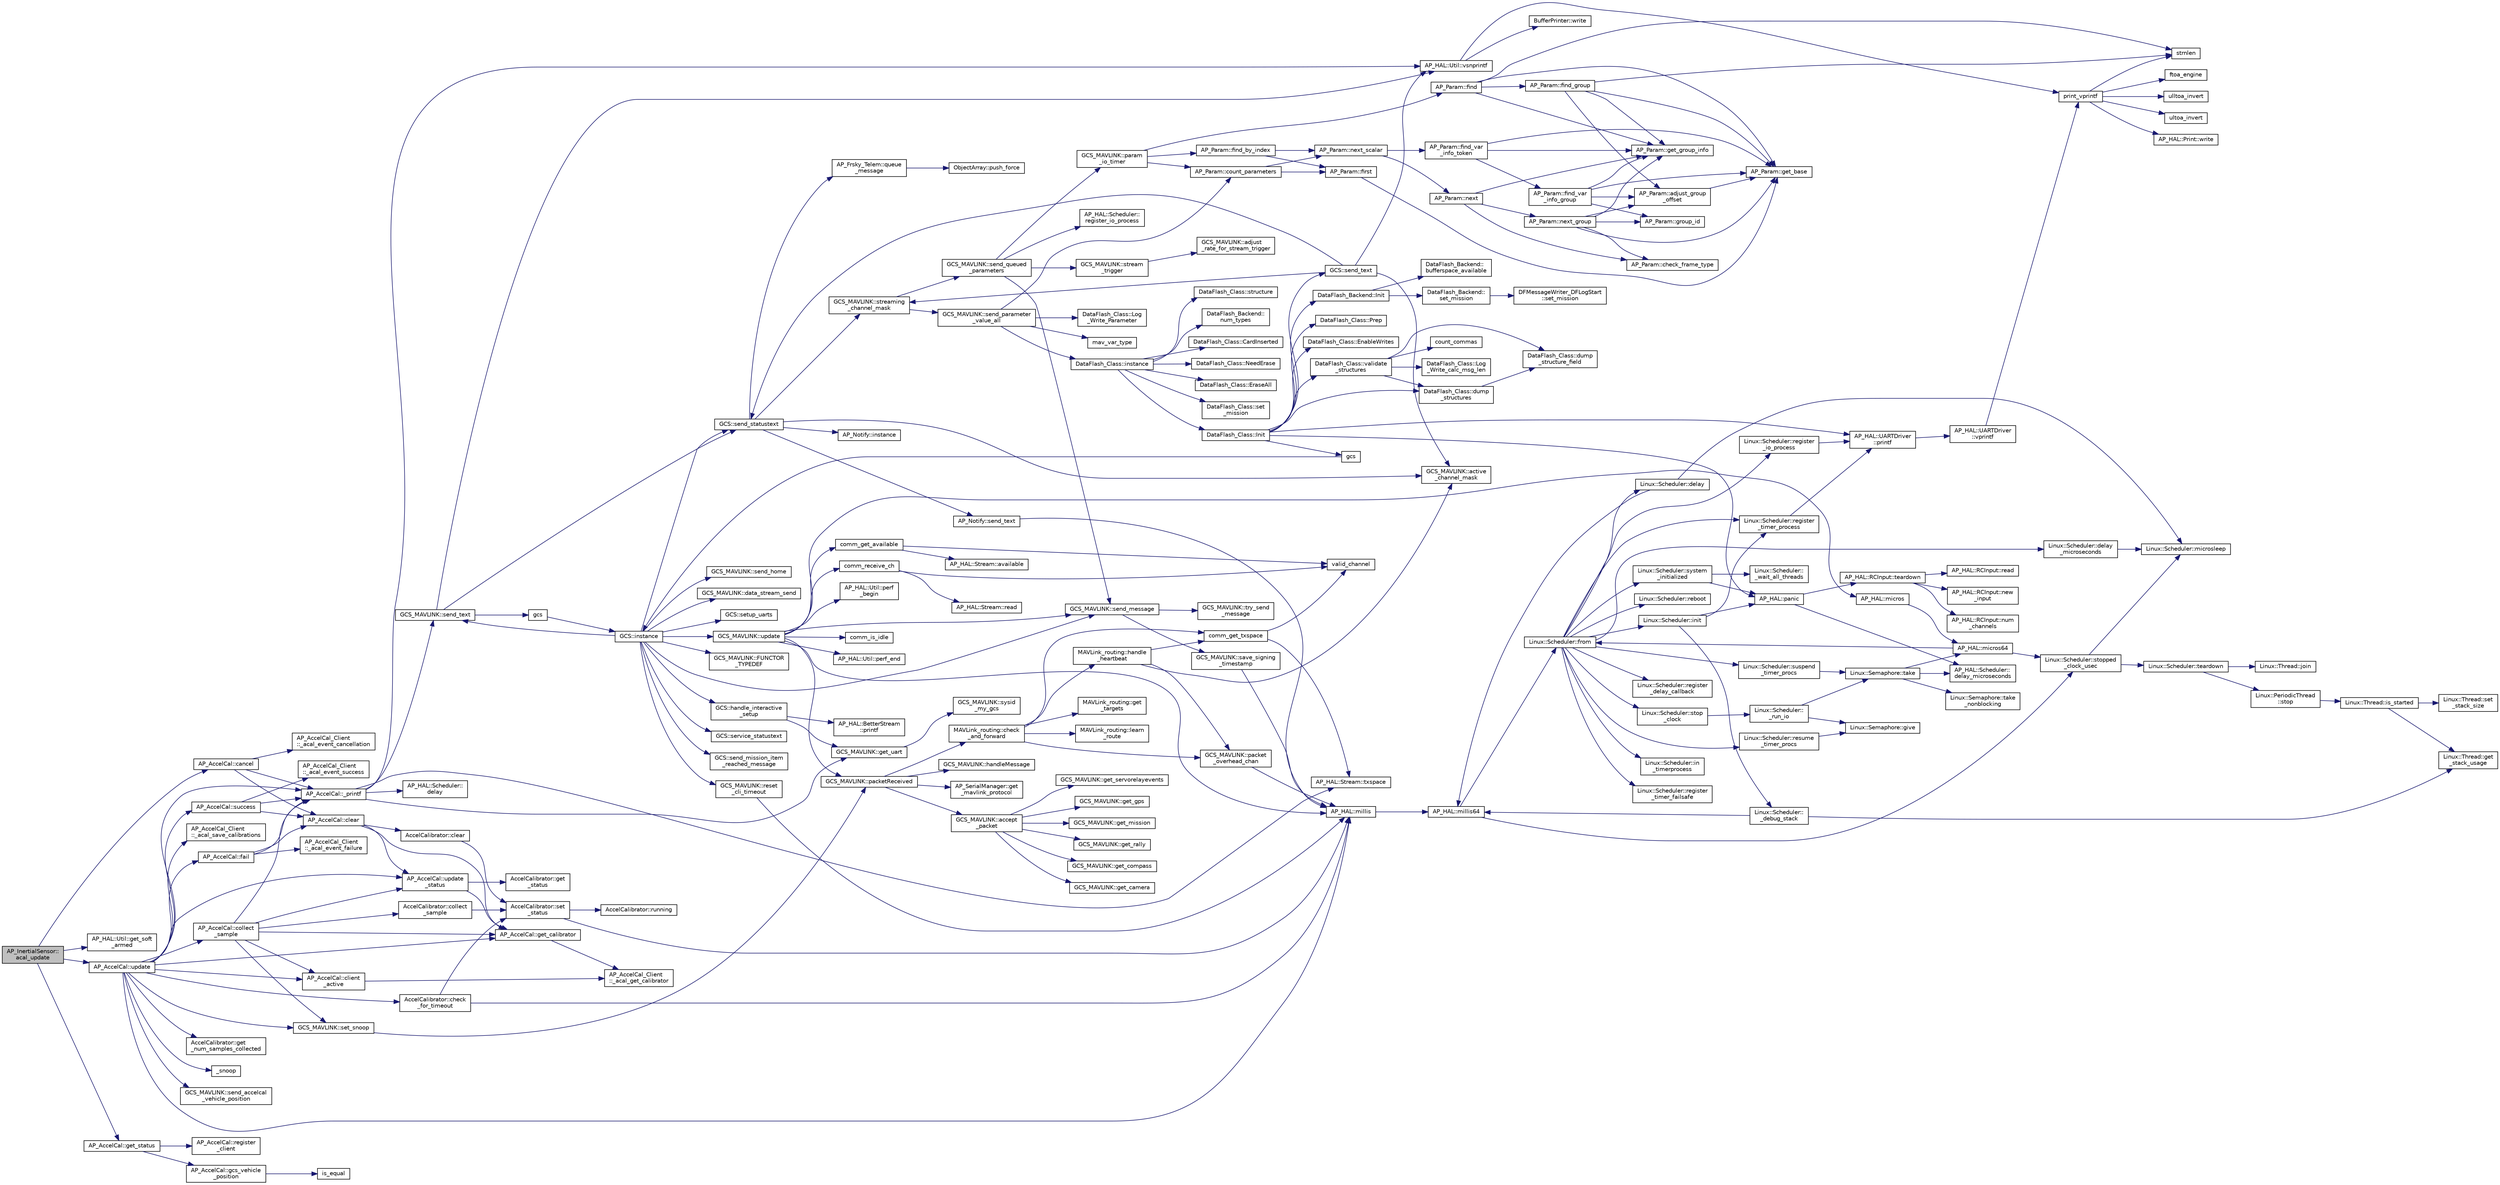 digraph "AP_InertialSensor::acal_update"
{
 // INTERACTIVE_SVG=YES
  edge [fontname="Helvetica",fontsize="10",labelfontname="Helvetica",labelfontsize="10"];
  node [fontname="Helvetica",fontsize="10",shape=record];
  rankdir="LR";
  Node1 [label="AP_InertialSensor::\lacal_update",height=0.2,width=0.4,color="black", fillcolor="grey75", style="filled", fontcolor="black"];
  Node1 -> Node2 [color="midnightblue",fontsize="10",style="solid",fontname="Helvetica"];
  Node2 [label="AP_AccelCal::update",height=0.2,width=0.4,color="black", fillcolor="white", style="filled",URL="$classAP__AccelCal.html#a5a2c8a471866eff24b340cc9680f9868"];
  Node2 -> Node3 [color="midnightblue",fontsize="10",style="solid",fontname="Helvetica"];
  Node3 [label="AP_AccelCal::get_calibrator",height=0.2,width=0.4,color="black", fillcolor="white", style="filled",URL="$classAP__AccelCal.html#a3d844233f1ba807c5ed5fa95abb2d394"];
  Node3 -> Node4 [color="midnightblue",fontsize="10",style="solid",fontname="Helvetica"];
  Node4 [label="AP_AccelCal_Client\l::_acal_get_calibrator",height=0.2,width=0.4,color="black", fillcolor="white", style="filled",URL="$classAP__AccelCal__Client.html#ae90eab629365c0477e907d58fb4e5c2f"];
  Node2 -> Node5 [color="midnightblue",fontsize="10",style="solid",fontname="Helvetica"];
  Node5 [label="AP_AccelCal::update\l_status",height=0.2,width=0.4,color="black", fillcolor="white", style="filled",URL="$classAP__AccelCal.html#a2e2fdf5d34de28bf428d223b69a6eb23"];
  Node5 -> Node3 [color="midnightblue",fontsize="10",style="solid",fontname="Helvetica"];
  Node5 -> Node6 [color="midnightblue",fontsize="10",style="solid",fontname="Helvetica"];
  Node6 [label="AccelCalibrator::get\l_status",height=0.2,width=0.4,color="black", fillcolor="white", style="filled",URL="$classAccelCalibrator.html#afc7c6fd5f0ab24471373a03995588e70"];
  Node2 -> Node7 [color="midnightblue",fontsize="10",style="solid",fontname="Helvetica"];
  Node7 [label="AP_AccelCal::fail",height=0.2,width=0.4,color="black", fillcolor="white", style="filled",URL="$classAP__AccelCal.html#a9094298479f444bac854a5720b157cd8"];
  Node7 -> Node8 [color="midnightblue",fontsize="10",style="solid",fontname="Helvetica"];
  Node8 [label="AP_AccelCal::_printf",height=0.2,width=0.4,color="black", fillcolor="white", style="filled",URL="$classAP__AccelCal.html#abe59da874832ef2d6a025a3975fb735c"];
  Node8 -> Node9 [color="midnightblue",fontsize="10",style="solid",fontname="Helvetica"];
  Node9 [label="AP_HAL::Util::vsnprintf",height=0.2,width=0.4,color="black", fillcolor="white", style="filled",URL="$classAP__HAL_1_1Util.html#ac57ef0a9815cd597ad5cab5d6c31c6c8"];
  Node9 -> Node10 [color="midnightblue",fontsize="10",style="solid",fontname="Helvetica"];
  Node10 [label="print_vprintf",height=0.2,width=0.4,color="black", fillcolor="white", style="filled",URL="$print__vprintf_8cpp.html#a1534eaeab54696df96975b56d9f49212"];
  Node10 -> Node11 [color="midnightblue",fontsize="10",style="solid",fontname="Helvetica"];
  Node11 [label="AP_HAL::Print::write",height=0.2,width=0.4,color="black", fillcolor="white", style="filled",URL="$classAP__HAL_1_1Print.html#acc65391952a43334f8f5c9bef341f501"];
  Node10 -> Node12 [color="midnightblue",fontsize="10",style="solid",fontname="Helvetica"];
  Node12 [label="ftoa_engine",height=0.2,width=0.4,color="black", fillcolor="white", style="filled",URL="$ftoa__engine_8cpp.html#a1c28234da8f20b43c85890d4bb452947"];
  Node10 -> Node13 [color="midnightblue",fontsize="10",style="solid",fontname="Helvetica"];
  Node13 [label="strnlen",height=0.2,width=0.4,color="black", fillcolor="white", style="filled",URL="$replace_8cpp.html#a880bcc7b85a09e6254691bebd5344b51"];
  Node10 -> Node14 [color="midnightblue",fontsize="10",style="solid",fontname="Helvetica"];
  Node14 [label="ulltoa_invert",height=0.2,width=0.4,color="black", fillcolor="white", style="filled",URL="$utoa__invert_8cpp.html#a34926f552460b47c414ec4d83b32815c"];
  Node10 -> Node15 [color="midnightblue",fontsize="10",style="solid",fontname="Helvetica"];
  Node15 [label="ultoa_invert",height=0.2,width=0.4,color="black", fillcolor="white", style="filled",URL="$utoa__invert_8cpp.html#a5d99bba8e697c1e11da489d88fca8559"];
  Node9 -> Node16 [color="midnightblue",fontsize="10",style="solid",fontname="Helvetica"];
  Node16 [label="BufferPrinter::write",height=0.2,width=0.4,color="black", fillcolor="white", style="filled",URL="$classBufferPrinter.html#a0b98d7f59a6591097d2011d68359b8a0"];
  Node8 -> Node17 [color="midnightblue",fontsize="10",style="solid",fontname="Helvetica"];
  Node17 [label="GCS_MAVLINK::get_uart",height=0.2,width=0.4,color="black", fillcolor="white", style="filled",URL="$structGCS__MAVLINK.html#a3f9b42c24244e69cae430155c4fe1255"];
  Node17 -> Node18 [color="midnightblue",fontsize="10",style="solid",fontname="Helvetica"];
  Node18 [label="GCS_MAVLINK::sysid\l_my_gcs",height=0.2,width=0.4,color="black", fillcolor="white", style="filled",URL="$structGCS__MAVLINK.html#a5ad53d67eacf2e9ed33533b7874f34b7"];
  Node8 -> Node19 [color="midnightblue",fontsize="10",style="solid",fontname="Helvetica"];
  Node19 [label="AP_HAL::Stream::txspace",height=0.2,width=0.4,color="black", fillcolor="white", style="filled",URL="$classAP__HAL_1_1Stream.html#a1768308e013072eb91ecf0ccdc171da6"];
  Node8 -> Node20 [color="midnightblue",fontsize="10",style="solid",fontname="Helvetica"];
  Node20 [label="AP_HAL::Scheduler::\ldelay",height=0.2,width=0.4,color="black", fillcolor="white", style="filled",URL="$classAP__HAL_1_1Scheduler.html#ab3175e2e6223ccfe82f957e41cc12b26"];
  Node8 -> Node21 [color="midnightblue",fontsize="10",style="solid",fontname="Helvetica"];
  Node21 [label="GCS_MAVLINK::send_text",height=0.2,width=0.4,color="black", fillcolor="white", style="filled",URL="$structGCS__MAVLINK.html#a4a140f70e82bd456931afdfe045d610b"];
  Node21 -> Node9 [color="midnightblue",fontsize="10",style="solid",fontname="Helvetica"];
  Node21 -> Node22 [color="midnightblue",fontsize="10",style="solid",fontname="Helvetica"];
  Node22 [label="gcs",height=0.2,width=0.4,color="black", fillcolor="white", style="filled",URL="$GCS__Common_8cpp.html#a1d3cc361b864ddf64a44c12ab3bd044e"];
  Node22 -> Node23 [color="midnightblue",fontsize="10",style="solid",fontname="Helvetica"];
  Node23 [label="GCS::instance",height=0.2,width=0.4,color="black", fillcolor="white", style="filled",URL="$classGCS.html#ae4cc34bdfabd2de4587d3553e6b4582d"];
  Node23 -> Node21 [color="midnightblue",fontsize="10",style="solid",fontname="Helvetica"];
  Node23 -> Node24 [color="midnightblue",fontsize="10",style="solid",fontname="Helvetica"];
  Node24 [label="GCS::send_statustext",height=0.2,width=0.4,color="black", fillcolor="white", style="filled",URL="$classGCS.html#a313e604179053ea42415b1c9289f13cd"];
  Node24 -> Node25 [color="midnightblue",fontsize="10",style="solid",fontname="Helvetica"];
  Node25 [label="AP_Frsky_Telem::queue\l_message",height=0.2,width=0.4,color="black", fillcolor="white", style="filled",URL="$classAP__Frsky__Telem.html#aef21b9f33af863589feda48a23877380"];
  Node25 -> Node26 [color="midnightblue",fontsize="10",style="solid",fontname="Helvetica"];
  Node26 [label="ObjectArray::push_force",height=0.2,width=0.4,color="black", fillcolor="white", style="filled",URL="$classObjectArray.html#aec1630ad862991767b30ae80a71a26ea"];
  Node24 -> Node27 [color="midnightblue",fontsize="10",style="solid",fontname="Helvetica"];
  Node27 [label="GCS_MAVLINK::active\l_channel_mask",height=0.2,width=0.4,color="black", fillcolor="white", style="filled",URL="$structGCS__MAVLINK.html#acad5b4ab40c7b7486392f07193ce4190"];
  Node24 -> Node28 [color="midnightblue",fontsize="10",style="solid",fontname="Helvetica"];
  Node28 [label="GCS_MAVLINK::streaming\l_channel_mask",height=0.2,width=0.4,color="black", fillcolor="white", style="filled",URL="$structGCS__MAVLINK.html#af948c4a65f98679941885e2c7cc12ac5"];
  Node28 -> Node29 [color="midnightblue",fontsize="10",style="solid",fontname="Helvetica"];
  Node29 [label="GCS_MAVLINK::send_parameter\l_value_all",height=0.2,width=0.4,color="black", fillcolor="white", style="filled",URL="$structGCS__MAVLINK.html#a1b0f7429c8fb152e17cd5fc0ff0d9267"];
  Node29 -> Node30 [color="midnightblue",fontsize="10",style="solid",fontname="Helvetica"];
  Node30 [label="mav_var_type",height=0.2,width=0.4,color="black", fillcolor="white", style="filled",URL="$GCS__MAVLink_8cpp.html#a4952a82a239f8f856c59724eb66847a2"];
  Node29 -> Node31 [color="midnightblue",fontsize="10",style="solid",fontname="Helvetica"];
  Node31 [label="AP_Param::count_parameters",height=0.2,width=0.4,color="black", fillcolor="white", style="filled",URL="$classAP__Param.html#a0819a26c7b80edb7a245036d1303cc75"];
  Node31 -> Node32 [color="midnightblue",fontsize="10",style="solid",fontname="Helvetica"];
  Node32 [label="AP_Param::first",height=0.2,width=0.4,color="black", fillcolor="white", style="filled",URL="$classAP__Param.html#adc0c44f152f0e3cbb12703b2a58d8f6b"];
  Node32 -> Node33 [color="midnightblue",fontsize="10",style="solid",fontname="Helvetica"];
  Node33 [label="AP_Param::get_base",height=0.2,width=0.4,color="black", fillcolor="white", style="filled",URL="$classAP__Param.html#a1dcc7820ea51e29cfb762387a9212818"];
  Node31 -> Node34 [color="midnightblue",fontsize="10",style="solid",fontname="Helvetica"];
  Node34 [label="AP_Param::next_scalar",height=0.2,width=0.4,color="black", fillcolor="white", style="filled",URL="$classAP__Param.html#a8cf8477edefdb6a0b2173d8229894173"];
  Node34 -> Node35 [color="midnightblue",fontsize="10",style="solid",fontname="Helvetica"];
  Node35 [label="AP_Param::next",height=0.2,width=0.4,color="black", fillcolor="white", style="filled",URL="$classAP__Param.html#ae329f47d0829a6ca578562fbec2d7383"];
  Node35 -> Node36 [color="midnightblue",fontsize="10",style="solid",fontname="Helvetica"];
  Node36 [label="AP_Param::check_frame_type",height=0.2,width=0.4,color="black", fillcolor="white", style="filled",URL="$classAP__Param.html#af535cde8cb54b9c361e199b2161980e7"];
  Node35 -> Node37 [color="midnightblue",fontsize="10",style="solid",fontname="Helvetica"];
  Node37 [label="AP_Param::get_group_info",height=0.2,width=0.4,color="black", fillcolor="white", style="filled",URL="$classAP__Param.html#a69baa95e011c7a8c4a29625c558c5501",tooltip="get group_info pointer based on flags "];
  Node35 -> Node38 [color="midnightblue",fontsize="10",style="solid",fontname="Helvetica"];
  Node38 [label="AP_Param::next_group",height=0.2,width=0.4,color="black", fillcolor="white", style="filled",URL="$classAP__Param.html#a17601b9ec7791da2904e07683e059e11"];
  Node38 -> Node36 [color="midnightblue",fontsize="10",style="solid",fontname="Helvetica"];
  Node38 -> Node37 [color="midnightblue",fontsize="10",style="solid",fontname="Helvetica"];
  Node38 -> Node39 [color="midnightblue",fontsize="10",style="solid",fontname="Helvetica"];
  Node39 [label="AP_Param::adjust_group\l_offset",height=0.2,width=0.4,color="black", fillcolor="white", style="filled",URL="$classAP__Param.html#aa8b43d95bca6adbf5497e8102cf73857"];
  Node39 -> Node33 [color="midnightblue",fontsize="10",style="solid",fontname="Helvetica"];
  Node38 -> Node40 [color="midnightblue",fontsize="10",style="solid",fontname="Helvetica"];
  Node40 [label="AP_Param::group_id",height=0.2,width=0.4,color="black", fillcolor="white", style="filled",URL="$classAP__Param.html#a90f6be43b427d44475380211164f8292"];
  Node38 -> Node33 [color="midnightblue",fontsize="10",style="solid",fontname="Helvetica"];
  Node34 -> Node41 [color="midnightblue",fontsize="10",style="solid",fontname="Helvetica"];
  Node41 [label="AP_Param::find_var\l_info_token",height=0.2,width=0.4,color="black", fillcolor="white", style="filled",URL="$classAP__Param.html#aa2638d3b9db28506452fc121c7faa7ff"];
  Node41 -> Node33 [color="midnightblue",fontsize="10",style="solid",fontname="Helvetica"];
  Node41 -> Node37 [color="midnightblue",fontsize="10",style="solid",fontname="Helvetica"];
  Node41 -> Node42 [color="midnightblue",fontsize="10",style="solid",fontname="Helvetica"];
  Node42 [label="AP_Param::find_var\l_info_group",height=0.2,width=0.4,color="black", fillcolor="white", style="filled",URL="$classAP__Param.html#a0a5b0b035c7d17569e4a814f20f00985"];
  Node42 -> Node33 [color="midnightblue",fontsize="10",style="solid",fontname="Helvetica"];
  Node42 -> Node37 [color="midnightblue",fontsize="10",style="solid",fontname="Helvetica"];
  Node42 -> Node39 [color="midnightblue",fontsize="10",style="solid",fontname="Helvetica"];
  Node42 -> Node40 [color="midnightblue",fontsize="10",style="solid",fontname="Helvetica"];
  Node29 -> Node43 [color="midnightblue",fontsize="10",style="solid",fontname="Helvetica"];
  Node43 [label="DataFlash_Class::instance",height=0.2,width=0.4,color="black", fillcolor="white", style="filled",URL="$classDataFlash__Class.html#af898b7f68e05b5d2a6eaf53d2c178983"];
  Node43 -> Node44 [color="midnightblue",fontsize="10",style="solid",fontname="Helvetica"];
  Node44 [label="DataFlash_Class::set\l_mission",height=0.2,width=0.4,color="black", fillcolor="white", style="filled",URL="$classDataFlash__Class.html#a95bf3cac993c1ee326acc6447e99d875"];
  Node43 -> Node45 [color="midnightblue",fontsize="10",style="solid",fontname="Helvetica"];
  Node45 [label="DataFlash_Class::Init",height=0.2,width=0.4,color="black", fillcolor="white", style="filled",URL="$classDataFlash__Class.html#aabebe7ff9db07e2890274fceaa81b063"];
  Node45 -> Node46 [color="midnightblue",fontsize="10",style="solid",fontname="Helvetica"];
  Node46 [label="gcs",height=0.2,width=0.4,color="black", fillcolor="white", style="filled",URL="$GCS_8h.html#a1d3cc361b864ddf64a44c12ab3bd044e"];
  Node46 -> Node23 [color="midnightblue",fontsize="10",style="solid",fontname="Helvetica"];
  Node45 -> Node47 [color="midnightblue",fontsize="10",style="solid",fontname="Helvetica"];
  Node47 [label="GCS::send_text",height=0.2,width=0.4,color="black", fillcolor="white", style="filled",URL="$classGCS.html#a9866f3484283db744409e40719cef765"];
  Node47 -> Node9 [color="midnightblue",fontsize="10",style="solid",fontname="Helvetica"];
  Node47 -> Node24 [color="midnightblue",fontsize="10",style="solid",fontname="Helvetica"];
  Node47 -> Node27 [color="midnightblue",fontsize="10",style="solid",fontname="Helvetica"];
  Node47 -> Node28 [color="midnightblue",fontsize="10",style="solid",fontname="Helvetica"];
  Node45 -> Node48 [color="midnightblue",fontsize="10",style="solid",fontname="Helvetica"];
  Node48 [label="DataFlash_Class::validate\l_structures",height=0.2,width=0.4,color="black", fillcolor="white", style="filled",URL="$classDataFlash__Class.html#a7193ed9ff821c5c537bc8d68c8b53cbc"];
  Node48 -> Node49 [color="midnightblue",fontsize="10",style="solid",fontname="Helvetica"];
  Node49 [label="count_commas",height=0.2,width=0.4,color="black", fillcolor="white", style="filled",URL="$DataFlash_8cpp.html#a6c29cfdd6f10b5426f57e67da4d1263a",tooltip="return the number of commas present in string "];
  Node48 -> Node50 [color="midnightblue",fontsize="10",style="solid",fontname="Helvetica"];
  Node50 [label="DataFlash_Class::Log\l_Write_calc_msg_len",height=0.2,width=0.4,color="black", fillcolor="white", style="filled",URL="$classDataFlash__Class.html#a474e87959e63149998c6e28e4f723f1b"];
  Node48 -> Node51 [color="midnightblue",fontsize="10",style="solid",fontname="Helvetica"];
  Node51 [label="DataFlash_Class::dump\l_structure_field",height=0.2,width=0.4,color="black", fillcolor="white", style="filled",URL="$classDataFlash__Class.html#a90ed3e76e30196abd83824a4cddb465f",tooltip="pretty-print field information from a log structure "];
  Node48 -> Node52 [color="midnightblue",fontsize="10",style="solid",fontname="Helvetica"];
  Node52 [label="DataFlash_Class::dump\l_structures",height=0.2,width=0.4,color="black", fillcolor="white", style="filled",URL="$classDataFlash__Class.html#a4e8559ffac5b33cfd3e4a39b78d2ff50"];
  Node52 -> Node51 [color="midnightblue",fontsize="10",style="solid",fontname="Helvetica"];
  Node45 -> Node52 [color="midnightblue",fontsize="10",style="solid",fontname="Helvetica"];
  Node45 -> Node53 [color="midnightblue",fontsize="10",style="solid",fontname="Helvetica"];
  Node53 [label="AP_HAL::panic",height=0.2,width=0.4,color="black", fillcolor="white", style="filled",URL="$namespaceAP__HAL.html#a71832f03d849a0c088f04fc98d3c8143"];
  Node53 -> Node54 [color="midnightblue",fontsize="10",style="solid",fontname="Helvetica"];
  Node54 [label="AP_HAL::RCInput::teardown",height=0.2,width=0.4,color="black", fillcolor="white", style="filled",URL="$classAP__HAL_1_1RCInput.html#a2bea13d38f2b9ae8bf5193a3a69f0a31"];
  Node54 -> Node55 [color="midnightblue",fontsize="10",style="solid",fontname="Helvetica"];
  Node55 [label="AP_HAL::RCInput::new\l_input",height=0.2,width=0.4,color="black", fillcolor="white", style="filled",URL="$classAP__HAL_1_1RCInput.html#aee1fade33080edef83dd7db0fad0f7da"];
  Node54 -> Node56 [color="midnightblue",fontsize="10",style="solid",fontname="Helvetica"];
  Node56 [label="AP_HAL::RCInput::num\l_channels",height=0.2,width=0.4,color="black", fillcolor="white", style="filled",URL="$classAP__HAL_1_1RCInput.html#ae55f959c6115c1f41783af3a2b6c4fcd"];
  Node54 -> Node57 [color="midnightblue",fontsize="10",style="solid",fontname="Helvetica"];
  Node57 [label="AP_HAL::RCInput::read",height=0.2,width=0.4,color="black", fillcolor="white", style="filled",URL="$classAP__HAL_1_1RCInput.html#a078fd7e6d2e6a899009ec674a8e03498"];
  Node53 -> Node58 [color="midnightblue",fontsize="10",style="solid",fontname="Helvetica"];
  Node58 [label="AP_HAL::Scheduler::\ldelay_microseconds",height=0.2,width=0.4,color="black", fillcolor="white", style="filled",URL="$classAP__HAL_1_1Scheduler.html#a78c4f1b1f192ac1c99544b6cc8f099b0"];
  Node45 -> Node59 [color="midnightblue",fontsize="10",style="solid",fontname="Helvetica"];
  Node59 [label="AP_HAL::UARTDriver\l::printf",height=0.2,width=0.4,color="black", fillcolor="white", style="filled",URL="$classAP__HAL_1_1UARTDriver.html#a6ceedc792594e59fc7d80b39a435f027"];
  Node59 -> Node60 [color="midnightblue",fontsize="10",style="solid",fontname="Helvetica"];
  Node60 [label="AP_HAL::UARTDriver\l::vprintf",height=0.2,width=0.4,color="black", fillcolor="white", style="filled",URL="$classAP__HAL_1_1UARTDriver.html#aa8abfb6d6641299472c29ac1edde559f"];
  Node60 -> Node10 [color="midnightblue",fontsize="10",style="solid",fontname="Helvetica"];
  Node45 -> Node61 [color="midnightblue",fontsize="10",style="solid",fontname="Helvetica"];
  Node61 [label="DataFlash_Backend::Init",height=0.2,width=0.4,color="black", fillcolor="white", style="filled",URL="$classDataFlash__Backend.html#aff10c329f79c1bdaedbc6fdf4028c2a5"];
  Node61 -> Node62 [color="midnightblue",fontsize="10",style="solid",fontname="Helvetica"];
  Node62 [label="DataFlash_Backend::\lset_mission",height=0.2,width=0.4,color="black", fillcolor="white", style="filled",URL="$classDataFlash__Backend.html#a0d81b33bb8560bac27b7395e58045a76"];
  Node62 -> Node63 [color="midnightblue",fontsize="10",style="solid",fontname="Helvetica"];
  Node63 [label="DFMessageWriter_DFLogStart\l::set_mission",height=0.2,width=0.4,color="black", fillcolor="white", style="filled",URL="$classDFMessageWriter__DFLogStart.html#a8584b1fa0775b7ff593a1760f5461074"];
  Node61 -> Node64 [color="midnightblue",fontsize="10",style="solid",fontname="Helvetica"];
  Node64 [label="DataFlash_Backend::\lbufferspace_available",height=0.2,width=0.4,color="black", fillcolor="white", style="filled",URL="$classDataFlash__Backend.html#a225465cb83db429757bbbf224796ed8f"];
  Node45 -> Node65 [color="midnightblue",fontsize="10",style="solid",fontname="Helvetica"];
  Node65 [label="DataFlash_Class::Prep",height=0.2,width=0.4,color="black", fillcolor="white", style="filled",URL="$classDataFlash__Class.html#a65077b33c55004bee38cd4a6ca6ae489"];
  Node45 -> Node66 [color="midnightblue",fontsize="10",style="solid",fontname="Helvetica"];
  Node66 [label="DataFlash_Class::EnableWrites",height=0.2,width=0.4,color="black", fillcolor="white", style="filled",URL="$classDataFlash__Class.html#ae85a3c49d2883b975376baaab5ab958f"];
  Node43 -> Node67 [color="midnightblue",fontsize="10",style="solid",fontname="Helvetica"];
  Node67 [label="DataFlash_Class::structure",height=0.2,width=0.4,color="black", fillcolor="white", style="filled",URL="$classDataFlash__Class.html#a7ac0e748bbc5c6e72645bb6245257600"];
  Node43 -> Node68 [color="midnightblue",fontsize="10",style="solid",fontname="Helvetica"];
  Node68 [label="DataFlash_Backend::\lnum_types",height=0.2,width=0.4,color="black", fillcolor="white", style="filled",URL="$classDataFlash__Backend.html#a33e7a1703d68bd91ac6782bb10b209f8"];
  Node43 -> Node69 [color="midnightblue",fontsize="10",style="solid",fontname="Helvetica"];
  Node69 [label="DataFlash_Class::CardInserted",height=0.2,width=0.4,color="black", fillcolor="white", style="filled",URL="$classDataFlash__Class.html#a1d18bc15f196f1deb794f9ebd4878da8"];
  Node43 -> Node70 [color="midnightblue",fontsize="10",style="solid",fontname="Helvetica"];
  Node70 [label="DataFlash_Class::NeedErase",height=0.2,width=0.4,color="black", fillcolor="white", style="filled",URL="$classDataFlash__Class.html#a803c6dd673a2eaac58eea2012e57ea17"];
  Node43 -> Node71 [color="midnightblue",fontsize="10",style="solid",fontname="Helvetica"];
  Node71 [label="DataFlash_Class::EraseAll",height=0.2,width=0.4,color="black", fillcolor="white", style="filled",URL="$classDataFlash__Class.html#a53a4a975a3813e9f58ddaaa3b5865a4a"];
  Node29 -> Node72 [color="midnightblue",fontsize="10",style="solid",fontname="Helvetica"];
  Node72 [label="DataFlash_Class::Log\l_Write_Parameter",height=0.2,width=0.4,color="black", fillcolor="white", style="filled",URL="$classDataFlash__Class.html#a488ee9ba241f827fcb979dbccfdab76d"];
  Node28 -> Node73 [color="midnightblue",fontsize="10",style="solid",fontname="Helvetica"];
  Node73 [label="GCS_MAVLINK::send_queued\l_parameters",height=0.2,width=0.4,color="black", fillcolor="white", style="filled",URL="$structGCS__MAVLINK.html#a44943b0751244617b9c32c9f0af6a059"];
  Node73 -> Node74 [color="midnightblue",fontsize="10",style="solid",fontname="Helvetica"];
  Node74 [label="AP_HAL::Scheduler::\lregister_io_process",height=0.2,width=0.4,color="black", fillcolor="white", style="filled",URL="$classAP__HAL_1_1Scheduler.html#a51a2227b617f47e9638d7feb6cfdaba4"];
  Node73 -> Node75 [color="midnightblue",fontsize="10",style="solid",fontname="Helvetica"];
  Node75 [label="GCS_MAVLINK::param\l_io_timer",height=0.2,width=0.4,color="black", fillcolor="white", style="filled",URL="$structGCS__MAVLINK.html#aa618589386d5c8d7fd3ff554a3d91600"];
  Node75 -> Node31 [color="midnightblue",fontsize="10",style="solid",fontname="Helvetica"];
  Node75 -> Node76 [color="midnightblue",fontsize="10",style="solid",fontname="Helvetica"];
  Node76 [label="AP_Param::find_by_index",height=0.2,width=0.4,color="black", fillcolor="white", style="filled",URL="$classAP__Param.html#acab771c52831e63c3985007ff9f59330"];
  Node76 -> Node32 [color="midnightblue",fontsize="10",style="solid",fontname="Helvetica"];
  Node76 -> Node34 [color="midnightblue",fontsize="10",style="solid",fontname="Helvetica"];
  Node75 -> Node77 [color="midnightblue",fontsize="10",style="solid",fontname="Helvetica"];
  Node77 [label="AP_Param::find",height=0.2,width=0.4,color="black", fillcolor="white", style="filled",URL="$classAP__Param.html#a3e646a4ec73842265e47d9ccfe0ced9d"];
  Node77 -> Node13 [color="midnightblue",fontsize="10",style="solid",fontname="Helvetica"];
  Node77 -> Node37 [color="midnightblue",fontsize="10",style="solid",fontname="Helvetica"];
  Node77 -> Node78 [color="midnightblue",fontsize="10",style="solid",fontname="Helvetica"];
  Node78 [label="AP_Param::find_group",height=0.2,width=0.4,color="black", fillcolor="white", style="filled",URL="$classAP__Param.html#a6d02e2c94f578782f8f68ef0fec7a43d"];
  Node78 -> Node37 [color="midnightblue",fontsize="10",style="solid",fontname="Helvetica"];
  Node78 -> Node39 [color="midnightblue",fontsize="10",style="solid",fontname="Helvetica"];
  Node78 -> Node33 [color="midnightblue",fontsize="10",style="solid",fontname="Helvetica"];
  Node78 -> Node13 [color="midnightblue",fontsize="10",style="solid",fontname="Helvetica"];
  Node77 -> Node33 [color="midnightblue",fontsize="10",style="solid",fontname="Helvetica"];
  Node73 -> Node79 [color="midnightblue",fontsize="10",style="solid",fontname="Helvetica"];
  Node79 [label="GCS_MAVLINK::stream\l_trigger",height=0.2,width=0.4,color="black", fillcolor="white", style="filled",URL="$structGCS__MAVLINK.html#a651481da1e7defa4b9e88ad4a188421e"];
  Node79 -> Node80 [color="midnightblue",fontsize="10",style="solid",fontname="Helvetica"];
  Node80 [label="GCS_MAVLINK::adjust\l_rate_for_stream_trigger",height=0.2,width=0.4,color="black", fillcolor="white", style="filled",URL="$structGCS__MAVLINK.html#a5ac060854c41f1df8f2435168b89746e"];
  Node73 -> Node81 [color="midnightblue",fontsize="10",style="solid",fontname="Helvetica"];
  Node81 [label="GCS_MAVLINK::send_message",height=0.2,width=0.4,color="black", fillcolor="white", style="filled",URL="$structGCS__MAVLINK.html#a4902306dab46ff02b2296f99eb1f1c9c"];
  Node81 -> Node82 [color="midnightblue",fontsize="10",style="solid",fontname="Helvetica"];
  Node82 [label="GCS_MAVLINK::save_signing\l_timestamp",height=0.2,width=0.4,color="black", fillcolor="white", style="filled",URL="$structGCS__MAVLINK.html#a557b471724d4f126458757e0c4f54e78"];
  Node82 -> Node83 [color="midnightblue",fontsize="10",style="solid",fontname="Helvetica"];
  Node83 [label="AP_HAL::millis",height=0.2,width=0.4,color="black", fillcolor="white", style="filled",URL="$namespaceAP__HAL.html#a77dffbb18891996280308e21316ec186"];
  Node83 -> Node84 [color="midnightblue",fontsize="10",style="solid",fontname="Helvetica"];
  Node84 [label="AP_HAL::millis64",height=0.2,width=0.4,color="black", fillcolor="white", style="filled",URL="$namespaceAP__HAL.html#a59336c5fceaf28a76d1df1581a87a25d"];
  Node84 -> Node85 [color="midnightblue",fontsize="10",style="solid",fontname="Helvetica"];
  Node85 [label="Linux::Scheduler::from",height=0.2,width=0.4,color="black", fillcolor="white", style="filled",URL="$classLinux_1_1Scheduler.html#a53ecaae0fdc72f85bd57c4b0cff93653"];
  Node85 -> Node86 [color="midnightblue",fontsize="10",style="solid",fontname="Helvetica"];
  Node86 [label="Linux::Scheduler::init",height=0.2,width=0.4,color="black", fillcolor="white", style="filled",URL="$classLinux_1_1Scheduler.html#a3d77c332e051c28c83fb07757e7100bd"];
  Node86 -> Node53 [color="midnightblue",fontsize="10",style="solid",fontname="Helvetica"];
  Node86 -> Node87 [color="midnightblue",fontsize="10",style="solid",fontname="Helvetica"];
  Node87 [label="Linux::Scheduler::register\l_timer_process",height=0.2,width=0.4,color="black", fillcolor="white", style="filled",URL="$classLinux_1_1Scheduler.html#a02a34a123dfebaf360f7010745e1e646"];
  Node87 -> Node59 [color="midnightblue",fontsize="10",style="solid",fontname="Helvetica"];
  Node86 -> Node88 [color="midnightblue",fontsize="10",style="solid",fontname="Helvetica"];
  Node88 [label="Linux::Scheduler::\l_debug_stack",height=0.2,width=0.4,color="black", fillcolor="white", style="filled",URL="$classLinux_1_1Scheduler.html#a163eb7b285c95b1b1d036fc61d723910"];
  Node88 -> Node84 [color="midnightblue",fontsize="10",style="solid",fontname="Helvetica"];
  Node88 -> Node89 [color="midnightblue",fontsize="10",style="solid",fontname="Helvetica"];
  Node89 [label="Linux::Thread::get\l_stack_usage",height=0.2,width=0.4,color="black", fillcolor="white", style="filled",URL="$classLinux_1_1Thread.html#a6884970a0811ae21953c57fb98aa6e96"];
  Node85 -> Node90 [color="midnightblue",fontsize="10",style="solid",fontname="Helvetica"];
  Node90 [label="Linux::Scheduler::delay",height=0.2,width=0.4,color="black", fillcolor="white", style="filled",URL="$classLinux_1_1Scheduler.html#a14f3239ecbb9889823b20dc9de655c2f"];
  Node90 -> Node84 [color="midnightblue",fontsize="10",style="solid",fontname="Helvetica"];
  Node90 -> Node91 [color="midnightblue",fontsize="10",style="solid",fontname="Helvetica"];
  Node91 [label="Linux::Scheduler::microsleep",height=0.2,width=0.4,color="black", fillcolor="white", style="filled",URL="$classLinux_1_1Scheduler.html#a647872aff158b510c56862f51f951538"];
  Node85 -> Node92 [color="midnightblue",fontsize="10",style="solid",fontname="Helvetica"];
  Node92 [label="Linux::Scheduler::delay\l_microseconds",height=0.2,width=0.4,color="black", fillcolor="white", style="filled",URL="$classLinux_1_1Scheduler.html#a4cffd5bcba0175bf49c7aa75ff3bf09a"];
  Node92 -> Node91 [color="midnightblue",fontsize="10",style="solid",fontname="Helvetica"];
  Node85 -> Node93 [color="midnightblue",fontsize="10",style="solid",fontname="Helvetica"];
  Node93 [label="Linux::Scheduler::register\l_delay_callback",height=0.2,width=0.4,color="black", fillcolor="white", style="filled",URL="$classLinux_1_1Scheduler.html#a5cb50b637d5fd3e5f9220bc23db0fb3f"];
  Node85 -> Node87 [color="midnightblue",fontsize="10",style="solid",fontname="Helvetica"];
  Node85 -> Node94 [color="midnightblue",fontsize="10",style="solid",fontname="Helvetica"];
  Node94 [label="Linux::Scheduler::register\l_io_process",height=0.2,width=0.4,color="black", fillcolor="white", style="filled",URL="$classLinux_1_1Scheduler.html#aa2be97cb8686d72cc322fb38f69a940c"];
  Node94 -> Node59 [color="midnightblue",fontsize="10",style="solid",fontname="Helvetica"];
  Node85 -> Node95 [color="midnightblue",fontsize="10",style="solid",fontname="Helvetica"];
  Node95 [label="Linux::Scheduler::suspend\l_timer_procs",height=0.2,width=0.4,color="black", fillcolor="white", style="filled",URL="$classLinux_1_1Scheduler.html#abba967d02c28cb0b16a7cebbff9bc6d6"];
  Node95 -> Node96 [color="midnightblue",fontsize="10",style="solid",fontname="Helvetica"];
  Node96 [label="Linux::Semaphore::take",height=0.2,width=0.4,color="black", fillcolor="white", style="filled",URL="$classLinux_1_1Semaphore.html#afc4c8706abb7e68aa4001ea372dc614e"];
  Node96 -> Node97 [color="midnightblue",fontsize="10",style="solid",fontname="Helvetica"];
  Node97 [label="Linux::Semaphore::take\l_nonblocking",height=0.2,width=0.4,color="black", fillcolor="white", style="filled",URL="$classLinux_1_1Semaphore.html#a561b4f40f3a76335f1a686c2aed526f9"];
  Node96 -> Node98 [color="midnightblue",fontsize="10",style="solid",fontname="Helvetica"];
  Node98 [label="AP_HAL::micros64",height=0.2,width=0.4,color="black", fillcolor="white", style="filled",URL="$namespaceAP__HAL.html#a7aa0ce7625c9680e30ff4a99940907a5"];
  Node98 -> Node85 [color="midnightblue",fontsize="10",style="solid",fontname="Helvetica"];
  Node98 -> Node99 [color="midnightblue",fontsize="10",style="solid",fontname="Helvetica"];
  Node99 [label="Linux::Scheduler::stopped\l_clock_usec",height=0.2,width=0.4,color="black", fillcolor="white", style="filled",URL="$classLinux_1_1Scheduler.html#a682b4c34f330f66db5ab4aa5d96e13f9"];
  Node99 -> Node91 [color="midnightblue",fontsize="10",style="solid",fontname="Helvetica"];
  Node99 -> Node100 [color="midnightblue",fontsize="10",style="solid",fontname="Helvetica"];
  Node100 [label="Linux::Scheduler::teardown",height=0.2,width=0.4,color="black", fillcolor="white", style="filled",URL="$classLinux_1_1Scheduler.html#ab373a83d818679432520ea881044b2a7"];
  Node100 -> Node101 [color="midnightblue",fontsize="10",style="solid",fontname="Helvetica"];
  Node101 [label="Linux::PeriodicThread\l::stop",height=0.2,width=0.4,color="black", fillcolor="white", style="filled",URL="$classLinux_1_1PeriodicThread.html#a136aaf6e713f63b246fc4a2905e6e9a1"];
  Node101 -> Node102 [color="midnightblue",fontsize="10",style="solid",fontname="Helvetica"];
  Node102 [label="Linux::Thread::is_started",height=0.2,width=0.4,color="black", fillcolor="white", style="filled",URL="$classLinux_1_1Thread.html#a240d7b48a9a8eb43638f67295a1819e5"];
  Node102 -> Node89 [color="midnightblue",fontsize="10",style="solid",fontname="Helvetica"];
  Node102 -> Node103 [color="midnightblue",fontsize="10",style="solid",fontname="Helvetica"];
  Node103 [label="Linux::Thread::set\l_stack_size",height=0.2,width=0.4,color="black", fillcolor="white", style="filled",URL="$classLinux_1_1Thread.html#a8d3282b714faaf68eae534e9276419f0"];
  Node100 -> Node104 [color="midnightblue",fontsize="10",style="solid",fontname="Helvetica"];
  Node104 [label="Linux::Thread::join",height=0.2,width=0.4,color="black", fillcolor="white", style="filled",URL="$classLinux_1_1Thread.html#a32b7d184279634922e2f3b23b584fbcd"];
  Node96 -> Node58 [color="midnightblue",fontsize="10",style="solid",fontname="Helvetica"];
  Node85 -> Node105 [color="midnightblue",fontsize="10",style="solid",fontname="Helvetica"];
  Node105 [label="Linux::Scheduler::resume\l_timer_procs",height=0.2,width=0.4,color="black", fillcolor="white", style="filled",URL="$classLinux_1_1Scheduler.html#aee4e701b92cb4721c4de1bfcdcded70c"];
  Node105 -> Node106 [color="midnightblue",fontsize="10",style="solid",fontname="Helvetica"];
  Node106 [label="Linux::Semaphore::give",height=0.2,width=0.4,color="black", fillcolor="white", style="filled",URL="$classLinux_1_1Semaphore.html#a216f91636f64b57b59d43ef64af91624"];
  Node85 -> Node107 [color="midnightblue",fontsize="10",style="solid",fontname="Helvetica"];
  Node107 [label="Linux::Scheduler::in\l_timerprocess",height=0.2,width=0.4,color="black", fillcolor="white", style="filled",URL="$classLinux_1_1Scheduler.html#af23753e7c6bfa97553db215a64235455"];
  Node85 -> Node108 [color="midnightblue",fontsize="10",style="solid",fontname="Helvetica"];
  Node108 [label="Linux::Scheduler::register\l_timer_failsafe",height=0.2,width=0.4,color="black", fillcolor="white", style="filled",URL="$classLinux_1_1Scheduler.html#ac193459e3575c7a0588fdc72250c2044"];
  Node85 -> Node109 [color="midnightblue",fontsize="10",style="solid",fontname="Helvetica"];
  Node109 [label="Linux::Scheduler::system\l_initialized",height=0.2,width=0.4,color="black", fillcolor="white", style="filled",URL="$classLinux_1_1Scheduler.html#ad6070a7ee637adf5101b1e6b6efbf8f6"];
  Node109 -> Node53 [color="midnightblue",fontsize="10",style="solid",fontname="Helvetica"];
  Node109 -> Node110 [color="midnightblue",fontsize="10",style="solid",fontname="Helvetica"];
  Node110 [label="Linux::Scheduler::\l_wait_all_threads",height=0.2,width=0.4,color="black", fillcolor="white", style="filled",URL="$classLinux_1_1Scheduler.html#ac52c8da3f1f4fd79c50bd64379daf399"];
  Node85 -> Node111 [color="midnightblue",fontsize="10",style="solid",fontname="Helvetica"];
  Node111 [label="Linux::Scheduler::reboot",height=0.2,width=0.4,color="black", fillcolor="white", style="filled",URL="$classLinux_1_1Scheduler.html#ae72cfa66c849ffd882ef518c35c71e69"];
  Node85 -> Node112 [color="midnightblue",fontsize="10",style="solid",fontname="Helvetica"];
  Node112 [label="Linux::Scheduler::stop\l_clock",height=0.2,width=0.4,color="black", fillcolor="white", style="filled",URL="$classLinux_1_1Scheduler.html#a392aebafcdfe9a812e4db4b7a9dcce9c"];
  Node112 -> Node113 [color="midnightblue",fontsize="10",style="solid",fontname="Helvetica"];
  Node113 [label="Linux::Scheduler::\l_run_io",height=0.2,width=0.4,color="black", fillcolor="white", style="filled",URL="$classLinux_1_1Scheduler.html#a70b024d7d0886bf47b46cc3ee310d638"];
  Node113 -> Node96 [color="midnightblue",fontsize="10",style="solid",fontname="Helvetica"];
  Node113 -> Node106 [color="midnightblue",fontsize="10",style="solid",fontname="Helvetica"];
  Node84 -> Node99 [color="midnightblue",fontsize="10",style="solid",fontname="Helvetica"];
  Node81 -> Node114 [color="midnightblue",fontsize="10",style="solid",fontname="Helvetica"];
  Node114 [label="GCS_MAVLINK::try_send\l_message",height=0.2,width=0.4,color="black", fillcolor="white", style="filled",URL="$structGCS__MAVLINK.html#a0870d4c6246a091f33aec4d5293b38b0"];
  Node24 -> Node115 [color="midnightblue",fontsize="10",style="solid",fontname="Helvetica"];
  Node115 [label="AP_Notify::instance",height=0.2,width=0.4,color="black", fillcolor="white", style="filled",URL="$classAP__Notify.html#ac913e4fc6f8fa6a1e0a9b92b93fe7ab1"];
  Node24 -> Node116 [color="midnightblue",fontsize="10",style="solid",fontname="Helvetica"];
  Node116 [label="AP_Notify::send_text",height=0.2,width=0.4,color="black", fillcolor="white", style="filled",URL="$classAP__Notify.html#a0f38b9b4be211e200675dd048c81f500"];
  Node116 -> Node83 [color="midnightblue",fontsize="10",style="solid",fontname="Helvetica"];
  Node23 -> Node117 [color="midnightblue",fontsize="10",style="solid",fontname="Helvetica"];
  Node117 [label="GCS::service_statustext",height=0.2,width=0.4,color="black", fillcolor="white", style="filled",URL="$classGCS.html#a824e538eff6cbf7c9074840600fbf6ff"];
  Node23 -> Node118 [color="midnightblue",fontsize="10",style="solid",fontname="Helvetica"];
  Node118 [label="GCS_MAVLINK::reset\l_cli_timeout",height=0.2,width=0.4,color="black", fillcolor="white", style="filled",URL="$structGCS__MAVLINK.html#af5e92e687223f8a102363b90f325e612"];
  Node118 -> Node83 [color="midnightblue",fontsize="10",style="solid",fontname="Helvetica"];
  Node23 -> Node81 [color="midnightblue",fontsize="10",style="solid",fontname="Helvetica"];
  Node23 -> Node119 [color="midnightblue",fontsize="10",style="solid",fontname="Helvetica"];
  Node119 [label="GCS::send_mission_item\l_reached_message",height=0.2,width=0.4,color="black", fillcolor="white", style="filled",URL="$classGCS.html#ade82ad44b8dcea3f95ab08f4f8b59924"];
  Node23 -> Node120 [color="midnightblue",fontsize="10",style="solid",fontname="Helvetica"];
  Node120 [label="GCS_MAVLINK::send_home",height=0.2,width=0.4,color="black", fillcolor="white", style="filled",URL="$structGCS__MAVLINK.html#af4ede1a2a780e0e80dcfffab99593ab9"];
  Node23 -> Node121 [color="midnightblue",fontsize="10",style="solid",fontname="Helvetica"];
  Node121 [label="GCS_MAVLINK::data_stream_send",height=0.2,width=0.4,color="black", fillcolor="white", style="filled",URL="$structGCS__MAVLINK.html#a3b3d0c4e02d521c0fe0b2b923a57e58c"];
  Node23 -> Node122 [color="midnightblue",fontsize="10",style="solid",fontname="Helvetica"];
  Node122 [label="GCS_MAVLINK::update",height=0.2,width=0.4,color="black", fillcolor="white", style="filled",URL="$structGCS__MAVLINK.html#aafd0957768c4f81022b1f173c561b42d"];
  Node122 -> Node123 [color="midnightblue",fontsize="10",style="solid",fontname="Helvetica"];
  Node123 [label="AP_HAL::micros",height=0.2,width=0.4,color="black", fillcolor="white", style="filled",URL="$namespaceAP__HAL.html#a8293355e35887733b1fd151aef08a787"];
  Node123 -> Node98 [color="midnightblue",fontsize="10",style="solid",fontname="Helvetica"];
  Node122 -> Node124 [color="midnightblue",fontsize="10",style="solid",fontname="Helvetica"];
  Node124 [label="AP_HAL::Util::perf\l_begin",height=0.2,width=0.4,color="black", fillcolor="white", style="filled",URL="$classAP__HAL_1_1Util.html#a8ee016bee7e471240be5a2c648015a1d"];
  Node122 -> Node125 [color="midnightblue",fontsize="10",style="solid",fontname="Helvetica"];
  Node125 [label="comm_get_available",height=0.2,width=0.4,color="black", fillcolor="white", style="filled",URL="$GCS__MAVLink_8cpp.html#a2817de906dc695cf406a4a43be1bc724"];
  Node125 -> Node126 [color="midnightblue",fontsize="10",style="solid",fontname="Helvetica"];
  Node126 [label="valid_channel",height=0.2,width=0.4,color="black", fillcolor="white", style="filled",URL="$GCS__MAVLink_8h.html#a17ee8d1ce05b7d160ccc6a78b92b774f"];
  Node125 -> Node127 [color="midnightblue",fontsize="10",style="solid",fontname="Helvetica"];
  Node127 [label="AP_HAL::Stream::available",height=0.2,width=0.4,color="black", fillcolor="white", style="filled",URL="$classAP__HAL_1_1Stream.html#ae6aa935b5bbd553a2654bfec4e14961e"];
  Node122 -> Node128 [color="midnightblue",fontsize="10",style="solid",fontname="Helvetica"];
  Node128 [label="comm_receive_ch",height=0.2,width=0.4,color="black", fillcolor="white", style="filled",URL="$GCS__MAVLink_8cpp.html#a34488d8c3ec2e467fd083707754001d3"];
  Node128 -> Node126 [color="midnightblue",fontsize="10",style="solid",fontname="Helvetica"];
  Node128 -> Node129 [color="midnightblue",fontsize="10",style="solid",fontname="Helvetica"];
  Node129 [label="AP_HAL::Stream::read",height=0.2,width=0.4,color="black", fillcolor="white", style="filled",URL="$classAP__HAL_1_1Stream.html#ae42ff362cc2a7e527c22f92a3740c2ac"];
  Node122 -> Node83 [color="midnightblue",fontsize="10",style="solid",fontname="Helvetica"];
  Node122 -> Node130 [color="midnightblue",fontsize="10",style="solid",fontname="Helvetica"];
  Node130 [label="comm_is_idle",height=0.2,width=0.4,color="black", fillcolor="white", style="filled",URL="$GCS__MAVLink_8cpp.html#aa3c44672adc3c408bd488d804acc94c2"];
  Node122 -> Node131 [color="midnightblue",fontsize="10",style="solid",fontname="Helvetica"];
  Node131 [label="GCS_MAVLINK::packetReceived",height=0.2,width=0.4,color="black", fillcolor="white", style="filled",URL="$structGCS__MAVLINK.html#aabf8eb6ddc5987a67d80ba3100531b25"];
  Node131 -> Node132 [color="midnightblue",fontsize="10",style="solid",fontname="Helvetica"];
  Node132 [label="AP_SerialManager::get\l_mavlink_protocol",height=0.2,width=0.4,color="black", fillcolor="white", style="filled",URL="$classAP__SerialManager.html#a775af9154a163d0c46cc74b13ee66844"];
  Node131 -> Node133 [color="midnightblue",fontsize="10",style="solid",fontname="Helvetica"];
  Node133 [label="MAVLink_routing::check\l_and_forward",height=0.2,width=0.4,color="black", fillcolor="white", style="filled",URL="$classMAVLink__routing.html#a474038c8ab695c57e23fb6fec4664947"];
  Node133 -> Node134 [color="midnightblue",fontsize="10",style="solid",fontname="Helvetica"];
  Node134 [label="MAVLink_routing::learn\l_route",height=0.2,width=0.4,color="black", fillcolor="white", style="filled",URL="$classMAVLink__routing.html#ae9e148bcc32752ecc2ba506d7f10e29e"];
  Node133 -> Node135 [color="midnightblue",fontsize="10",style="solid",fontname="Helvetica"];
  Node135 [label="MAVLink_routing::handle\l_heartbeat",height=0.2,width=0.4,color="black", fillcolor="white", style="filled",URL="$classMAVLink__routing.html#ae80b2a0d4f442fe80a7d0097da164b7e"];
  Node135 -> Node27 [color="midnightblue",fontsize="10",style="solid",fontname="Helvetica"];
  Node135 -> Node136 [color="midnightblue",fontsize="10",style="solid",fontname="Helvetica"];
  Node136 [label="comm_get_txspace",height=0.2,width=0.4,color="black", fillcolor="white", style="filled",URL="$GCS__MAVLink_8cpp.html#a2a0fd455fd37f642e9eb67373a14b7d9"];
  Node136 -> Node126 [color="midnightblue",fontsize="10",style="solid",fontname="Helvetica"];
  Node136 -> Node19 [color="midnightblue",fontsize="10",style="solid",fontname="Helvetica"];
  Node135 -> Node137 [color="midnightblue",fontsize="10",style="solid",fontname="Helvetica"];
  Node137 [label="GCS_MAVLINK::packet\l_overhead_chan",height=0.2,width=0.4,color="black", fillcolor="white", style="filled",URL="$structGCS__MAVLINK.html#a4f0bacad6b801524e0a56fdfca58619d"];
  Node137 -> Node83 [color="midnightblue",fontsize="10",style="solid",fontname="Helvetica"];
  Node133 -> Node138 [color="midnightblue",fontsize="10",style="solid",fontname="Helvetica"];
  Node138 [label="MAVLink_routing::get\l_targets",height=0.2,width=0.4,color="black", fillcolor="white", style="filled",URL="$classMAVLink__routing.html#afca07626745616e05d03caf5a0601c2f"];
  Node133 -> Node136 [color="midnightblue",fontsize="10",style="solid",fontname="Helvetica"];
  Node133 -> Node137 [color="midnightblue",fontsize="10",style="solid",fontname="Helvetica"];
  Node131 -> Node139 [color="midnightblue",fontsize="10",style="solid",fontname="Helvetica"];
  Node139 [label="GCS_MAVLINK::accept\l_packet",height=0.2,width=0.4,color="black", fillcolor="white", style="filled",URL="$structGCS__MAVLINK.html#a27b88d50d3cbc5fec10b1e756eed45ae"];
  Node139 -> Node140 [color="midnightblue",fontsize="10",style="solid",fontname="Helvetica"];
  Node140 [label="GCS_MAVLINK::get_mission",height=0.2,width=0.4,color="black", fillcolor="white", style="filled",URL="$structGCS__MAVLINK.html#ad7487cbba50869a0a49a1c69a25e7310"];
  Node139 -> Node141 [color="midnightblue",fontsize="10",style="solid",fontname="Helvetica"];
  Node141 [label="GCS_MAVLINK::get_rally",height=0.2,width=0.4,color="black", fillcolor="white", style="filled",URL="$structGCS__MAVLINK.html#a424ee73852d35fee8268aea8747e4ae5"];
  Node139 -> Node142 [color="midnightblue",fontsize="10",style="solid",fontname="Helvetica"];
  Node142 [label="GCS_MAVLINK::get_compass",height=0.2,width=0.4,color="black", fillcolor="white", style="filled",URL="$structGCS__MAVLINK.html#a9e9f1d93cd7f5602679c762e4f264cff"];
  Node139 -> Node143 [color="midnightblue",fontsize="10",style="solid",fontname="Helvetica"];
  Node143 [label="GCS_MAVLINK::get_camera",height=0.2,width=0.4,color="black", fillcolor="white", style="filled",URL="$structGCS__MAVLINK.html#a7db5f91fe347a82ac85874bb889d2ccf"];
  Node139 -> Node144 [color="midnightblue",fontsize="10",style="solid",fontname="Helvetica"];
  Node144 [label="GCS_MAVLINK::get_servorelayevents",height=0.2,width=0.4,color="black", fillcolor="white", style="filled",URL="$structGCS__MAVLINK.html#aa4bc3b36e319893e96913b8e3afc80bb"];
  Node139 -> Node145 [color="midnightblue",fontsize="10",style="solid",fontname="Helvetica"];
  Node145 [label="GCS_MAVLINK::get_gps",height=0.2,width=0.4,color="black", fillcolor="white", style="filled",URL="$structGCS__MAVLINK.html#a1533fe8d6e2c89b68529f330e8653c39"];
  Node131 -> Node146 [color="midnightblue",fontsize="10",style="solid",fontname="Helvetica"];
  Node146 [label="GCS_MAVLINK::handleMessage",height=0.2,width=0.4,color="black", fillcolor="white", style="filled",URL="$structGCS__MAVLINK.html#a870f84d9aa1c445b2b0d4d7101b836e1"];
  Node122 -> Node147 [color="midnightblue",fontsize="10",style="solid",fontname="Helvetica"];
  Node147 [label="AP_HAL::Util::perf_end",height=0.2,width=0.4,color="black", fillcolor="white", style="filled",URL="$classAP__HAL_1_1Util.html#a831bf144a4d14d413bd1c98b96dc35cb"];
  Node122 -> Node81 [color="midnightblue",fontsize="10",style="solid",fontname="Helvetica"];
  Node23 -> Node148 [color="midnightblue",fontsize="10",style="solid",fontname="Helvetica"];
  Node148 [label="GCS::setup_uarts",height=0.2,width=0.4,color="black", fillcolor="white", style="filled",URL="$classGCS.html#ae4694e5ac566d470b25cb5eec2448981"];
  Node23 -> Node149 [color="midnightblue",fontsize="10",style="solid",fontname="Helvetica"];
  Node149 [label="GCS::handle_interactive\l_setup",height=0.2,width=0.4,color="black", fillcolor="white", style="filled",URL="$classGCS.html#a10621c01360582b25164e95accc28958"];
  Node149 -> Node150 [color="midnightblue",fontsize="10",style="solid",fontname="Helvetica"];
  Node150 [label="AP_HAL::BetterStream\l::printf",height=0.2,width=0.4,color="black", fillcolor="white", style="filled",URL="$classAP__HAL_1_1BetterStream.html#a1042d8b81aea5fb096d1b7431d7a9484"];
  Node149 -> Node17 [color="midnightblue",fontsize="10",style="solid",fontname="Helvetica"];
  Node23 -> Node151 [color="midnightblue",fontsize="10",style="solid",fontname="Helvetica"];
  Node151 [label="GCS_MAVLINK::FUNCTOR\l_TYPEDEF",height=0.2,width=0.4,color="black", fillcolor="white", style="filled",URL="$structGCS__MAVLINK.html#aa612adc740470b943e852a6977c340f0"];
  Node21 -> Node24 [color="midnightblue",fontsize="10",style="solid",fontname="Helvetica"];
  Node7 -> Node152 [color="midnightblue",fontsize="10",style="solid",fontname="Helvetica"];
  Node152 [label="AP_AccelCal_Client\l::_acal_event_failure",height=0.2,width=0.4,color="black", fillcolor="white", style="filled",URL="$classAP__AccelCal__Client.html#a2c9d260c6df42d204da20142fe5fbb69"];
  Node7 -> Node153 [color="midnightblue",fontsize="10",style="solid",fontname="Helvetica"];
  Node153 [label="AP_AccelCal::clear",height=0.2,width=0.4,color="black", fillcolor="white", style="filled",URL="$classAP__AccelCal.html#a498b650a7993bd7fcac50fdbf75cbb34"];
  Node153 -> Node3 [color="midnightblue",fontsize="10",style="solid",fontname="Helvetica"];
  Node153 -> Node154 [color="midnightblue",fontsize="10",style="solid",fontname="Helvetica"];
  Node154 [label="AccelCalibrator::clear",height=0.2,width=0.4,color="black", fillcolor="white", style="filled",URL="$classAccelCalibrator.html#a8ac20a58895ba1472647cc6532d69a52"];
  Node154 -> Node155 [color="midnightblue",fontsize="10",style="solid",fontname="Helvetica"];
  Node155 [label="AccelCalibrator::set\l_status",height=0.2,width=0.4,color="black", fillcolor="white", style="filled",URL="$classAccelCalibrator.html#a2243497b1553a96ec4589da2489ad379"];
  Node155 -> Node156 [color="midnightblue",fontsize="10",style="solid",fontname="Helvetica"];
  Node156 [label="AccelCalibrator::running",height=0.2,width=0.4,color="black", fillcolor="white", style="filled",URL="$classAccelCalibrator.html#a0689e99155c87b32bd0fa72402e297a1"];
  Node155 -> Node83 [color="midnightblue",fontsize="10",style="solid",fontname="Helvetica"];
  Node153 -> Node5 [color="midnightblue",fontsize="10",style="solid",fontname="Helvetica"];
  Node2 -> Node157 [color="midnightblue",fontsize="10",style="solid",fontname="Helvetica"];
  Node157 [label="AP_AccelCal::collect\l_sample",height=0.2,width=0.4,color="black", fillcolor="white", style="filled",URL="$classAP__AccelCal.html#a82a377b367cf5ce28a8631005cfabb7f"];
  Node157 -> Node158 [color="midnightblue",fontsize="10",style="solid",fontname="Helvetica"];
  Node158 [label="AP_AccelCal::client\l_active",height=0.2,width=0.4,color="black", fillcolor="white", style="filled",URL="$classAP__AccelCal.html#a64fe838de42975b9e8ecdc3d3756cb87"];
  Node158 -> Node4 [color="midnightblue",fontsize="10",style="solid",fontname="Helvetica"];
  Node157 -> Node8 [color="midnightblue",fontsize="10",style="solid",fontname="Helvetica"];
  Node157 -> Node3 [color="midnightblue",fontsize="10",style="solid",fontname="Helvetica"];
  Node157 -> Node159 [color="midnightblue",fontsize="10",style="solid",fontname="Helvetica"];
  Node159 [label="AccelCalibrator::collect\l_sample",height=0.2,width=0.4,color="black", fillcolor="white", style="filled",URL="$classAccelCalibrator.html#aac65a1a010b22c136ebd53b901ebe3fe"];
  Node159 -> Node155 [color="midnightblue",fontsize="10",style="solid",fontname="Helvetica"];
  Node157 -> Node160 [color="midnightblue",fontsize="10",style="solid",fontname="Helvetica"];
  Node160 [label="GCS_MAVLINK::set_snoop",height=0.2,width=0.4,color="black", fillcolor="white", style="filled",URL="$structGCS__MAVLINK.html#a34892e32f5d039c3b977b3798d959645"];
  Node160 -> Node131 [color="midnightblue",fontsize="10",style="solid",fontname="Helvetica"];
  Node157 -> Node5 [color="midnightblue",fontsize="10",style="solid",fontname="Helvetica"];
  Node2 -> Node161 [color="midnightblue",fontsize="10",style="solid",fontname="Helvetica"];
  Node161 [label="AccelCalibrator::get\l_num_samples_collected",height=0.2,width=0.4,color="black", fillcolor="white", style="filled",URL="$classAccelCalibrator.html#a26d78940ac1acbb821b42294763d01bc"];
  Node2 -> Node8 [color="midnightblue",fontsize="10",style="solid",fontname="Helvetica"];
  Node2 -> Node160 [color="midnightblue",fontsize="10",style="solid",fontname="Helvetica"];
  Node2 -> Node162 [color="midnightblue",fontsize="10",style="solid",fontname="Helvetica"];
  Node162 [label="_snoop",height=0.2,width=0.4,color="black", fillcolor="white", style="filled",URL="$AP__AccelCal_8cpp.html#ad36d1be1f8f364b5abdd575820869b11"];
  Node2 -> Node83 [color="midnightblue",fontsize="10",style="solid",fontname="Helvetica"];
  Node2 -> Node163 [color="midnightblue",fontsize="10",style="solid",fontname="Helvetica"];
  Node163 [label="GCS_MAVLINK::send_accelcal\l_vehicle_position",height=0.2,width=0.4,color="black", fillcolor="white", style="filled",URL="$structGCS__MAVLINK.html#a0c78458a0addc976857a39563deab6a7"];
  Node2 -> Node164 [color="midnightblue",fontsize="10",style="solid",fontname="Helvetica"];
  Node164 [label="AccelCalibrator::check\l_for_timeout",height=0.2,width=0.4,color="black", fillcolor="white", style="filled",URL="$classAccelCalibrator.html#af7d4e451e12cfadd1fe298743c8538a8"];
  Node164 -> Node83 [color="midnightblue",fontsize="10",style="solid",fontname="Helvetica"];
  Node164 -> Node155 [color="midnightblue",fontsize="10",style="solid",fontname="Helvetica"];
  Node2 -> Node158 [color="midnightblue",fontsize="10",style="solid",fontname="Helvetica"];
  Node2 -> Node165 [color="midnightblue",fontsize="10",style="solid",fontname="Helvetica"];
  Node165 [label="AP_AccelCal::success",height=0.2,width=0.4,color="black", fillcolor="white", style="filled",URL="$classAP__AccelCal.html#a2e758cdfaac8016ef037b8f002daec61"];
  Node165 -> Node8 [color="midnightblue",fontsize="10",style="solid",fontname="Helvetica"];
  Node165 -> Node166 [color="midnightblue",fontsize="10",style="solid",fontname="Helvetica"];
  Node166 [label="AP_AccelCal_Client\l::_acal_event_success",height=0.2,width=0.4,color="black", fillcolor="white", style="filled",URL="$classAP__AccelCal__Client.html#a6509ebfadf248136b8a2c31c23bc6d26"];
  Node165 -> Node153 [color="midnightblue",fontsize="10",style="solid",fontname="Helvetica"];
  Node2 -> Node167 [color="midnightblue",fontsize="10",style="solid",fontname="Helvetica"];
  Node167 [label="AP_AccelCal_Client\l::_acal_save_calibrations",height=0.2,width=0.4,color="black", fillcolor="white", style="filled",URL="$classAP__AccelCal__Client.html#a5334b97bf721d38afb6d74e73ce93e19"];
  Node1 -> Node168 [color="midnightblue",fontsize="10",style="solid",fontname="Helvetica"];
  Node168 [label="AP_HAL::Util::get_soft\l_armed",height=0.2,width=0.4,color="black", fillcolor="white", style="filled",URL="$classAP__HAL_1_1Util.html#a973ee89f8eee7af3a4d2a3eb700cbf3c"];
  Node1 -> Node169 [color="midnightblue",fontsize="10",style="solid",fontname="Helvetica"];
  Node169 [label="AP_AccelCal::get_status",height=0.2,width=0.4,color="black", fillcolor="white", style="filled",URL="$classAP__AccelCal.html#ab06f0152811223855531003e5fac5b6e"];
  Node169 -> Node170 [color="midnightblue",fontsize="10",style="solid",fontname="Helvetica"];
  Node170 [label="AP_AccelCal::gcs_vehicle\l_position",height=0.2,width=0.4,color="black", fillcolor="white", style="filled",URL="$classAP__AccelCal.html#a826541706c9527b86062e113ca231851"];
  Node170 -> Node171 [color="midnightblue",fontsize="10",style="solid",fontname="Helvetica"];
  Node171 [label="is_equal",height=0.2,width=0.4,color="black", fillcolor="white", style="filled",URL="$AP__Math_8cpp.html#accbd9f8bbc0adacd51efa66fad490c24"];
  Node169 -> Node172 [color="midnightblue",fontsize="10",style="solid",fontname="Helvetica"];
  Node172 [label="AP_AccelCal::register\l_client",height=0.2,width=0.4,color="black", fillcolor="white", style="filled",URL="$classAP__AccelCal.html#a6ecd2cc4987ebcec35f59a538a131ace"];
  Node1 -> Node173 [color="midnightblue",fontsize="10",style="solid",fontname="Helvetica"];
  Node173 [label="AP_AccelCal::cancel",height=0.2,width=0.4,color="black", fillcolor="white", style="filled",URL="$classAP__AccelCal.html#a43c12755c810581bbbf236bb7fd1c2d0"];
  Node173 -> Node8 [color="midnightblue",fontsize="10",style="solid",fontname="Helvetica"];
  Node173 -> Node174 [color="midnightblue",fontsize="10",style="solid",fontname="Helvetica"];
  Node174 [label="AP_AccelCal_Client\l::_acal_event_cancellation",height=0.2,width=0.4,color="black", fillcolor="white", style="filled",URL="$classAP__AccelCal__Client.html#afe5d86b34694dea87ee7602a89a4697f"];
  Node173 -> Node153 [color="midnightblue",fontsize="10",style="solid",fontname="Helvetica"];
}
